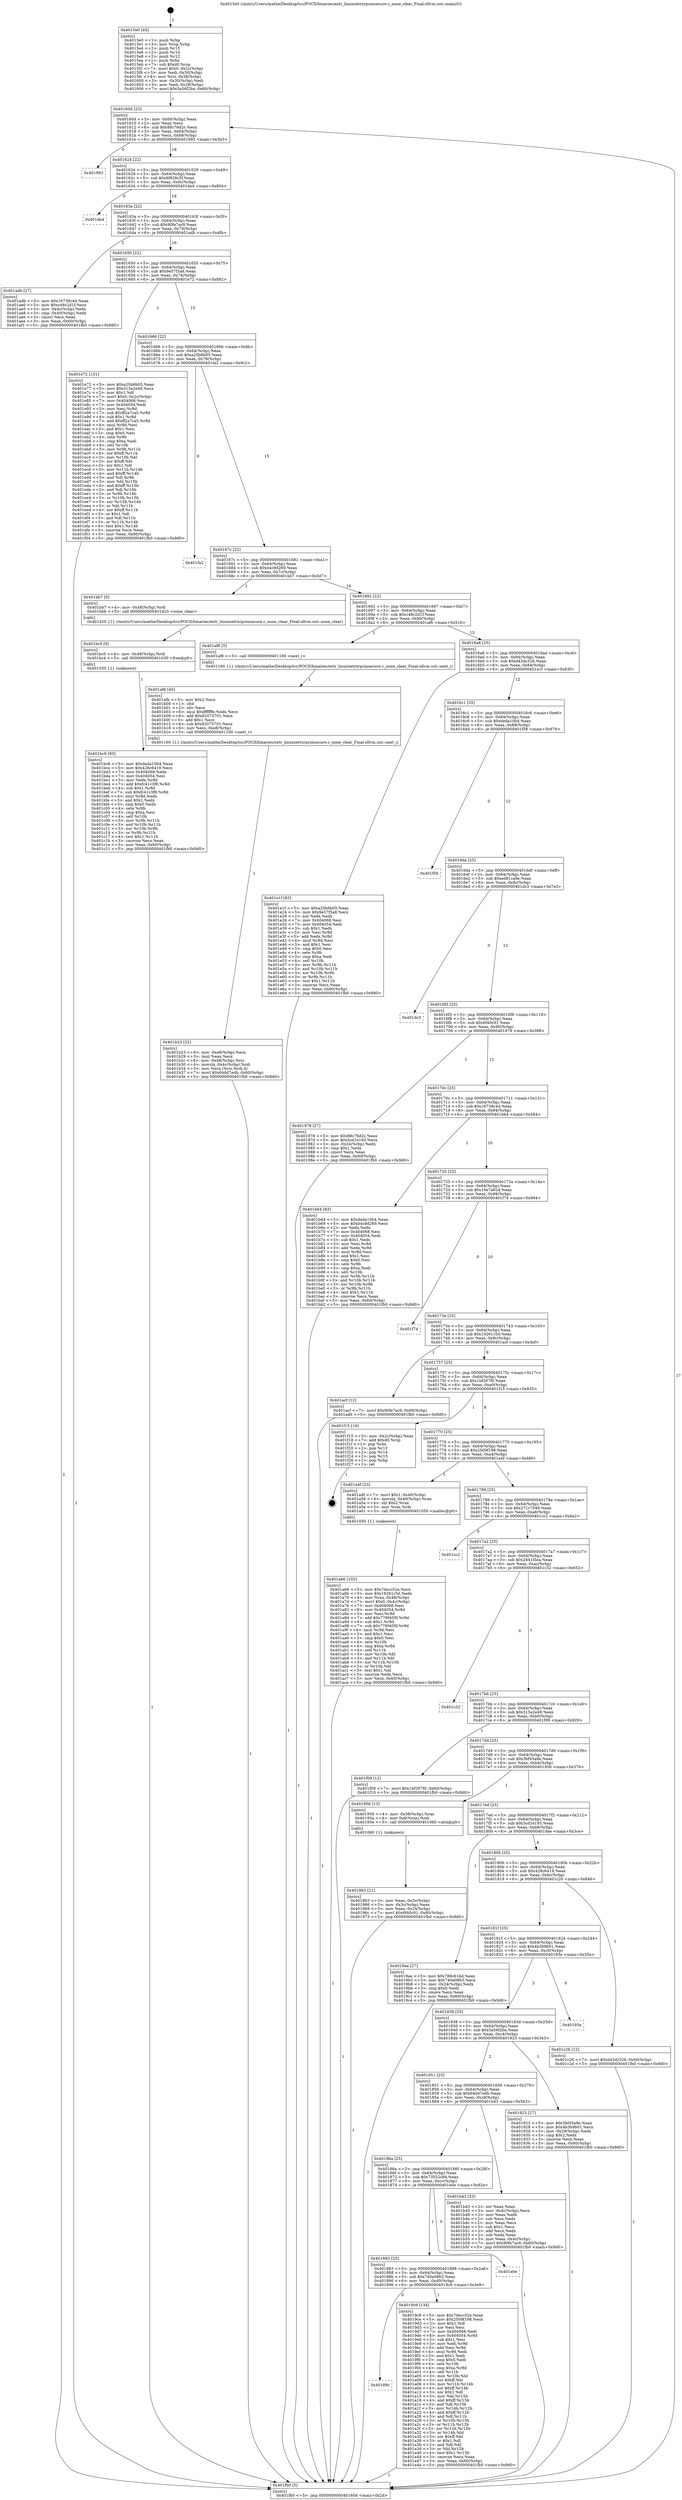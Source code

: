 digraph "0x4015e0" {
  label = "0x4015e0 (/mnt/c/Users/mathe/Desktop/tcc/POCII/binaries/extr_linuxnetrxrpcinsecure.c_none_clear_Final-ollvm.out::main(0))"
  labelloc = "t"
  node[shape=record]

  Entry [label="",width=0.3,height=0.3,shape=circle,fillcolor=black,style=filled]
  "0x40160d" [label="{
     0x40160d [23]\l
     | [instrs]\l
     &nbsp;&nbsp;0x40160d \<+3\>: mov -0x60(%rbp),%eax\l
     &nbsp;&nbsp;0x401610 \<+2\>: mov %eax,%ecx\l
     &nbsp;&nbsp;0x401612 \<+6\>: sub $0x88c76d2c,%ecx\l
     &nbsp;&nbsp;0x401618 \<+3\>: mov %eax,-0x64(%rbp)\l
     &nbsp;&nbsp;0x40161b \<+3\>: mov %ecx,-0x68(%rbp)\l
     &nbsp;&nbsp;0x40161e \<+6\>: je 0000000000401993 \<main+0x3b3\>\l
  }"]
  "0x401993" [label="{
     0x401993\l
  }", style=dashed]
  "0x401624" [label="{
     0x401624 [22]\l
     | [instrs]\l
     &nbsp;&nbsp;0x401624 \<+5\>: jmp 0000000000401629 \<main+0x49\>\l
     &nbsp;&nbsp;0x401629 \<+3\>: mov -0x64(%rbp),%eax\l
     &nbsp;&nbsp;0x40162c \<+5\>: sub $0x8f828c5f,%eax\l
     &nbsp;&nbsp;0x401631 \<+3\>: mov %eax,-0x6c(%rbp)\l
     &nbsp;&nbsp;0x401634 \<+6\>: je 0000000000401de4 \<main+0x804\>\l
  }"]
  Exit [label="",width=0.3,height=0.3,shape=circle,fillcolor=black,style=filled,peripheries=2]
  "0x401de4" [label="{
     0x401de4\l
  }", style=dashed]
  "0x40163a" [label="{
     0x40163a [22]\l
     | [instrs]\l
     &nbsp;&nbsp;0x40163a \<+5\>: jmp 000000000040163f \<main+0x5f\>\l
     &nbsp;&nbsp;0x40163f \<+3\>: mov -0x64(%rbp),%eax\l
     &nbsp;&nbsp;0x401642 \<+5\>: sub $0x90fe7ac9,%eax\l
     &nbsp;&nbsp;0x401647 \<+3\>: mov %eax,-0x70(%rbp)\l
     &nbsp;&nbsp;0x40164a \<+6\>: je 0000000000401adb \<main+0x4fb\>\l
  }"]
  "0x401bc9" [label="{
     0x401bc9 [93]\l
     | [instrs]\l
     &nbsp;&nbsp;0x401bc9 \<+5\>: mov $0xdeda10b4,%eax\l
     &nbsp;&nbsp;0x401bce \<+5\>: mov $0x428c6419,%ecx\l
     &nbsp;&nbsp;0x401bd3 \<+7\>: mov 0x404068,%edx\l
     &nbsp;&nbsp;0x401bda \<+7\>: mov 0x404054,%esi\l
     &nbsp;&nbsp;0x401be1 \<+3\>: mov %edx,%r8d\l
     &nbsp;&nbsp;0x401be4 \<+7\>: add $0xfc41c3f8,%r8d\l
     &nbsp;&nbsp;0x401beb \<+4\>: sub $0x1,%r8d\l
     &nbsp;&nbsp;0x401bef \<+7\>: sub $0xfc41c3f8,%r8d\l
     &nbsp;&nbsp;0x401bf6 \<+4\>: imul %r8d,%edx\l
     &nbsp;&nbsp;0x401bfa \<+3\>: and $0x1,%edx\l
     &nbsp;&nbsp;0x401bfd \<+3\>: cmp $0x0,%edx\l
     &nbsp;&nbsp;0x401c00 \<+4\>: sete %r9b\l
     &nbsp;&nbsp;0x401c04 \<+3\>: cmp $0xa,%esi\l
     &nbsp;&nbsp;0x401c07 \<+4\>: setl %r10b\l
     &nbsp;&nbsp;0x401c0b \<+3\>: mov %r9b,%r11b\l
     &nbsp;&nbsp;0x401c0e \<+3\>: and %r10b,%r11b\l
     &nbsp;&nbsp;0x401c11 \<+3\>: xor %r10b,%r9b\l
     &nbsp;&nbsp;0x401c14 \<+3\>: or %r9b,%r11b\l
     &nbsp;&nbsp;0x401c17 \<+4\>: test $0x1,%r11b\l
     &nbsp;&nbsp;0x401c1b \<+3\>: cmovne %ecx,%eax\l
     &nbsp;&nbsp;0x401c1e \<+3\>: mov %eax,-0x60(%rbp)\l
     &nbsp;&nbsp;0x401c21 \<+5\>: jmp 0000000000401fb0 \<main+0x9d0\>\l
  }"]
  "0x401adb" [label="{
     0x401adb [27]\l
     | [instrs]\l
     &nbsp;&nbsp;0x401adb \<+5\>: mov $0x16739c44,%eax\l
     &nbsp;&nbsp;0x401ae0 \<+5\>: mov $0xc48c2d1f,%ecx\l
     &nbsp;&nbsp;0x401ae5 \<+3\>: mov -0x4c(%rbp),%edx\l
     &nbsp;&nbsp;0x401ae8 \<+3\>: cmp -0x40(%rbp),%edx\l
     &nbsp;&nbsp;0x401aeb \<+3\>: cmovl %ecx,%eax\l
     &nbsp;&nbsp;0x401aee \<+3\>: mov %eax,-0x60(%rbp)\l
     &nbsp;&nbsp;0x401af1 \<+5\>: jmp 0000000000401fb0 \<main+0x9d0\>\l
  }"]
  "0x401650" [label="{
     0x401650 [22]\l
     | [instrs]\l
     &nbsp;&nbsp;0x401650 \<+5\>: jmp 0000000000401655 \<main+0x75\>\l
     &nbsp;&nbsp;0x401655 \<+3\>: mov -0x64(%rbp),%eax\l
     &nbsp;&nbsp;0x401658 \<+5\>: sub $0x9e57f3a8,%eax\l
     &nbsp;&nbsp;0x40165d \<+3\>: mov %eax,-0x74(%rbp)\l
     &nbsp;&nbsp;0x401660 \<+6\>: je 0000000000401e72 \<main+0x892\>\l
  }"]
  "0x401bc0" [label="{
     0x401bc0 [9]\l
     | [instrs]\l
     &nbsp;&nbsp;0x401bc0 \<+4\>: mov -0x48(%rbp),%rdi\l
     &nbsp;&nbsp;0x401bc4 \<+5\>: call 0000000000401030 \<free@plt\>\l
     | [calls]\l
     &nbsp;&nbsp;0x401030 \{1\} (unknown)\l
  }"]
  "0x401e72" [label="{
     0x401e72 [151]\l
     | [instrs]\l
     &nbsp;&nbsp;0x401e72 \<+5\>: mov $0xa25b6b05,%eax\l
     &nbsp;&nbsp;0x401e77 \<+5\>: mov $0x315a2e49,%ecx\l
     &nbsp;&nbsp;0x401e7c \<+2\>: mov $0x1,%dl\l
     &nbsp;&nbsp;0x401e7e \<+7\>: movl $0x0,-0x2c(%rbp)\l
     &nbsp;&nbsp;0x401e85 \<+7\>: mov 0x404068,%esi\l
     &nbsp;&nbsp;0x401e8c \<+7\>: mov 0x404054,%edi\l
     &nbsp;&nbsp;0x401e93 \<+3\>: mov %esi,%r8d\l
     &nbsp;&nbsp;0x401e96 \<+7\>: sub $0xff2a7ca5,%r8d\l
     &nbsp;&nbsp;0x401e9d \<+4\>: sub $0x1,%r8d\l
     &nbsp;&nbsp;0x401ea1 \<+7\>: add $0xff2a7ca5,%r8d\l
     &nbsp;&nbsp;0x401ea8 \<+4\>: imul %r8d,%esi\l
     &nbsp;&nbsp;0x401eac \<+3\>: and $0x1,%esi\l
     &nbsp;&nbsp;0x401eaf \<+3\>: cmp $0x0,%esi\l
     &nbsp;&nbsp;0x401eb2 \<+4\>: sete %r9b\l
     &nbsp;&nbsp;0x401eb6 \<+3\>: cmp $0xa,%edi\l
     &nbsp;&nbsp;0x401eb9 \<+4\>: setl %r10b\l
     &nbsp;&nbsp;0x401ebd \<+3\>: mov %r9b,%r11b\l
     &nbsp;&nbsp;0x401ec0 \<+4\>: xor $0xff,%r11b\l
     &nbsp;&nbsp;0x401ec4 \<+3\>: mov %r10b,%bl\l
     &nbsp;&nbsp;0x401ec7 \<+3\>: xor $0xff,%bl\l
     &nbsp;&nbsp;0x401eca \<+3\>: xor $0x1,%dl\l
     &nbsp;&nbsp;0x401ecd \<+3\>: mov %r11b,%r14b\l
     &nbsp;&nbsp;0x401ed0 \<+4\>: and $0xff,%r14b\l
     &nbsp;&nbsp;0x401ed4 \<+3\>: and %dl,%r9b\l
     &nbsp;&nbsp;0x401ed7 \<+3\>: mov %bl,%r15b\l
     &nbsp;&nbsp;0x401eda \<+4\>: and $0xff,%r15b\l
     &nbsp;&nbsp;0x401ede \<+3\>: and %dl,%r10b\l
     &nbsp;&nbsp;0x401ee1 \<+3\>: or %r9b,%r14b\l
     &nbsp;&nbsp;0x401ee4 \<+3\>: or %r10b,%r15b\l
     &nbsp;&nbsp;0x401ee7 \<+3\>: xor %r15b,%r14b\l
     &nbsp;&nbsp;0x401eea \<+3\>: or %bl,%r11b\l
     &nbsp;&nbsp;0x401eed \<+4\>: xor $0xff,%r11b\l
     &nbsp;&nbsp;0x401ef1 \<+3\>: or $0x1,%dl\l
     &nbsp;&nbsp;0x401ef4 \<+3\>: and %dl,%r11b\l
     &nbsp;&nbsp;0x401ef7 \<+3\>: or %r11b,%r14b\l
     &nbsp;&nbsp;0x401efa \<+4\>: test $0x1,%r14b\l
     &nbsp;&nbsp;0x401efe \<+3\>: cmovne %ecx,%eax\l
     &nbsp;&nbsp;0x401f01 \<+3\>: mov %eax,-0x60(%rbp)\l
     &nbsp;&nbsp;0x401f04 \<+5\>: jmp 0000000000401fb0 \<main+0x9d0\>\l
  }"]
  "0x401666" [label="{
     0x401666 [22]\l
     | [instrs]\l
     &nbsp;&nbsp;0x401666 \<+5\>: jmp 000000000040166b \<main+0x8b\>\l
     &nbsp;&nbsp;0x40166b \<+3\>: mov -0x64(%rbp),%eax\l
     &nbsp;&nbsp;0x40166e \<+5\>: sub $0xa25b6b05,%eax\l
     &nbsp;&nbsp;0x401673 \<+3\>: mov %eax,-0x78(%rbp)\l
     &nbsp;&nbsp;0x401676 \<+6\>: je 0000000000401fa2 \<main+0x9c2\>\l
  }"]
  "0x401b23" [label="{
     0x401b23 [32]\l
     | [instrs]\l
     &nbsp;&nbsp;0x401b23 \<+6\>: mov -0xe8(%rbp),%ecx\l
     &nbsp;&nbsp;0x401b29 \<+3\>: imul %eax,%ecx\l
     &nbsp;&nbsp;0x401b2c \<+4\>: mov -0x48(%rbp),%rsi\l
     &nbsp;&nbsp;0x401b30 \<+4\>: movslq -0x4c(%rbp),%rdi\l
     &nbsp;&nbsp;0x401b34 \<+3\>: mov %ecx,(%rsi,%rdi,4)\l
     &nbsp;&nbsp;0x401b37 \<+7\>: movl $0x64dd7edb,-0x60(%rbp)\l
     &nbsp;&nbsp;0x401b3e \<+5\>: jmp 0000000000401fb0 \<main+0x9d0\>\l
  }"]
  "0x401fa2" [label="{
     0x401fa2\l
  }", style=dashed]
  "0x40167c" [label="{
     0x40167c [22]\l
     | [instrs]\l
     &nbsp;&nbsp;0x40167c \<+5\>: jmp 0000000000401681 \<main+0xa1\>\l
     &nbsp;&nbsp;0x401681 \<+3\>: mov -0x64(%rbp),%eax\l
     &nbsp;&nbsp;0x401684 \<+5\>: sub $0xb4c9d269,%eax\l
     &nbsp;&nbsp;0x401689 \<+3\>: mov %eax,-0x7c(%rbp)\l
     &nbsp;&nbsp;0x40168c \<+6\>: je 0000000000401bb7 \<main+0x5d7\>\l
  }"]
  "0x401afb" [label="{
     0x401afb [40]\l
     | [instrs]\l
     &nbsp;&nbsp;0x401afb \<+5\>: mov $0x2,%ecx\l
     &nbsp;&nbsp;0x401b00 \<+1\>: cltd\l
     &nbsp;&nbsp;0x401b01 \<+2\>: idiv %ecx\l
     &nbsp;&nbsp;0x401b03 \<+6\>: imul $0xfffffffe,%edx,%ecx\l
     &nbsp;&nbsp;0x401b09 \<+6\>: add $0x82075701,%ecx\l
     &nbsp;&nbsp;0x401b0f \<+3\>: add $0x1,%ecx\l
     &nbsp;&nbsp;0x401b12 \<+6\>: sub $0x82075701,%ecx\l
     &nbsp;&nbsp;0x401b18 \<+6\>: mov %ecx,-0xe8(%rbp)\l
     &nbsp;&nbsp;0x401b1e \<+5\>: call 0000000000401160 \<next_i\>\l
     | [calls]\l
     &nbsp;&nbsp;0x401160 \{1\} (/mnt/c/Users/mathe/Desktop/tcc/POCII/binaries/extr_linuxnetrxrpcinsecure.c_none_clear_Final-ollvm.out::next_i)\l
  }"]
  "0x401bb7" [label="{
     0x401bb7 [9]\l
     | [instrs]\l
     &nbsp;&nbsp;0x401bb7 \<+4\>: mov -0x48(%rbp),%rdi\l
     &nbsp;&nbsp;0x401bbb \<+5\>: call 0000000000401420 \<none_clear\>\l
     | [calls]\l
     &nbsp;&nbsp;0x401420 \{1\} (/mnt/c/Users/mathe/Desktop/tcc/POCII/binaries/extr_linuxnetrxrpcinsecure.c_none_clear_Final-ollvm.out::none_clear)\l
  }"]
  "0x401692" [label="{
     0x401692 [22]\l
     | [instrs]\l
     &nbsp;&nbsp;0x401692 \<+5\>: jmp 0000000000401697 \<main+0xb7\>\l
     &nbsp;&nbsp;0x401697 \<+3\>: mov -0x64(%rbp),%eax\l
     &nbsp;&nbsp;0x40169a \<+5\>: sub $0xc48c2d1f,%eax\l
     &nbsp;&nbsp;0x40169f \<+3\>: mov %eax,-0x80(%rbp)\l
     &nbsp;&nbsp;0x4016a2 \<+6\>: je 0000000000401af6 \<main+0x516\>\l
  }"]
  "0x401a66" [label="{
     0x401a66 [105]\l
     | [instrs]\l
     &nbsp;&nbsp;0x401a66 \<+5\>: mov $0x7decc52e,%ecx\l
     &nbsp;&nbsp;0x401a6b \<+5\>: mov $0x19261c5d,%edx\l
     &nbsp;&nbsp;0x401a70 \<+4\>: mov %rax,-0x48(%rbp)\l
     &nbsp;&nbsp;0x401a74 \<+7\>: movl $0x0,-0x4c(%rbp)\l
     &nbsp;&nbsp;0x401a7b \<+7\>: mov 0x404068,%esi\l
     &nbsp;&nbsp;0x401a82 \<+8\>: mov 0x404054,%r8d\l
     &nbsp;&nbsp;0x401a8a \<+3\>: mov %esi,%r9d\l
     &nbsp;&nbsp;0x401a8d \<+7\>: add $0x776f405f,%r9d\l
     &nbsp;&nbsp;0x401a94 \<+4\>: sub $0x1,%r9d\l
     &nbsp;&nbsp;0x401a98 \<+7\>: sub $0x776f405f,%r9d\l
     &nbsp;&nbsp;0x401a9f \<+4\>: imul %r9d,%esi\l
     &nbsp;&nbsp;0x401aa3 \<+3\>: and $0x1,%esi\l
     &nbsp;&nbsp;0x401aa6 \<+3\>: cmp $0x0,%esi\l
     &nbsp;&nbsp;0x401aa9 \<+4\>: sete %r10b\l
     &nbsp;&nbsp;0x401aad \<+4\>: cmp $0xa,%r8d\l
     &nbsp;&nbsp;0x401ab1 \<+4\>: setl %r11b\l
     &nbsp;&nbsp;0x401ab5 \<+3\>: mov %r10b,%bl\l
     &nbsp;&nbsp;0x401ab8 \<+3\>: and %r11b,%bl\l
     &nbsp;&nbsp;0x401abb \<+3\>: xor %r11b,%r10b\l
     &nbsp;&nbsp;0x401abe \<+3\>: or %r10b,%bl\l
     &nbsp;&nbsp;0x401ac1 \<+3\>: test $0x1,%bl\l
     &nbsp;&nbsp;0x401ac4 \<+3\>: cmovne %edx,%ecx\l
     &nbsp;&nbsp;0x401ac7 \<+3\>: mov %ecx,-0x60(%rbp)\l
     &nbsp;&nbsp;0x401aca \<+5\>: jmp 0000000000401fb0 \<main+0x9d0\>\l
  }"]
  "0x401af6" [label="{
     0x401af6 [5]\l
     | [instrs]\l
     &nbsp;&nbsp;0x401af6 \<+5\>: call 0000000000401160 \<next_i\>\l
     | [calls]\l
     &nbsp;&nbsp;0x401160 \{1\} (/mnt/c/Users/mathe/Desktop/tcc/POCII/binaries/extr_linuxnetrxrpcinsecure.c_none_clear_Final-ollvm.out::next_i)\l
  }"]
  "0x4016a8" [label="{
     0x4016a8 [25]\l
     | [instrs]\l
     &nbsp;&nbsp;0x4016a8 \<+5\>: jmp 00000000004016ad \<main+0xcd\>\l
     &nbsp;&nbsp;0x4016ad \<+3\>: mov -0x64(%rbp),%eax\l
     &nbsp;&nbsp;0x4016b0 \<+5\>: sub $0xd42dc326,%eax\l
     &nbsp;&nbsp;0x4016b5 \<+6\>: mov %eax,-0x84(%rbp)\l
     &nbsp;&nbsp;0x4016bb \<+6\>: je 0000000000401e1f \<main+0x83f\>\l
  }"]
  "0x40189c" [label="{
     0x40189c\l
  }", style=dashed]
  "0x401e1f" [label="{
     0x401e1f [83]\l
     | [instrs]\l
     &nbsp;&nbsp;0x401e1f \<+5\>: mov $0xa25b6b05,%eax\l
     &nbsp;&nbsp;0x401e24 \<+5\>: mov $0x9e57f3a8,%ecx\l
     &nbsp;&nbsp;0x401e29 \<+2\>: xor %edx,%edx\l
     &nbsp;&nbsp;0x401e2b \<+7\>: mov 0x404068,%esi\l
     &nbsp;&nbsp;0x401e32 \<+7\>: mov 0x404054,%edi\l
     &nbsp;&nbsp;0x401e39 \<+3\>: sub $0x1,%edx\l
     &nbsp;&nbsp;0x401e3c \<+3\>: mov %esi,%r8d\l
     &nbsp;&nbsp;0x401e3f \<+3\>: add %edx,%r8d\l
     &nbsp;&nbsp;0x401e42 \<+4\>: imul %r8d,%esi\l
     &nbsp;&nbsp;0x401e46 \<+3\>: and $0x1,%esi\l
     &nbsp;&nbsp;0x401e49 \<+3\>: cmp $0x0,%esi\l
     &nbsp;&nbsp;0x401e4c \<+4\>: sete %r9b\l
     &nbsp;&nbsp;0x401e50 \<+3\>: cmp $0xa,%edi\l
     &nbsp;&nbsp;0x401e53 \<+4\>: setl %r10b\l
     &nbsp;&nbsp;0x401e57 \<+3\>: mov %r9b,%r11b\l
     &nbsp;&nbsp;0x401e5a \<+3\>: and %r10b,%r11b\l
     &nbsp;&nbsp;0x401e5d \<+3\>: xor %r10b,%r9b\l
     &nbsp;&nbsp;0x401e60 \<+3\>: or %r9b,%r11b\l
     &nbsp;&nbsp;0x401e63 \<+4\>: test $0x1,%r11b\l
     &nbsp;&nbsp;0x401e67 \<+3\>: cmovne %ecx,%eax\l
     &nbsp;&nbsp;0x401e6a \<+3\>: mov %eax,-0x60(%rbp)\l
     &nbsp;&nbsp;0x401e6d \<+5\>: jmp 0000000000401fb0 \<main+0x9d0\>\l
  }"]
  "0x4016c1" [label="{
     0x4016c1 [25]\l
     | [instrs]\l
     &nbsp;&nbsp;0x4016c1 \<+5\>: jmp 00000000004016c6 \<main+0xe6\>\l
     &nbsp;&nbsp;0x4016c6 \<+3\>: mov -0x64(%rbp),%eax\l
     &nbsp;&nbsp;0x4016c9 \<+5\>: sub $0xdeda10b4,%eax\l
     &nbsp;&nbsp;0x4016ce \<+6\>: mov %eax,-0x88(%rbp)\l
     &nbsp;&nbsp;0x4016d4 \<+6\>: je 0000000000401f56 \<main+0x976\>\l
  }"]
  "0x4019c9" [label="{
     0x4019c9 [134]\l
     | [instrs]\l
     &nbsp;&nbsp;0x4019c9 \<+5\>: mov $0x7decc52e,%eax\l
     &nbsp;&nbsp;0x4019ce \<+5\>: mov $0x2509f198,%ecx\l
     &nbsp;&nbsp;0x4019d3 \<+2\>: mov $0x1,%dl\l
     &nbsp;&nbsp;0x4019d5 \<+2\>: xor %esi,%esi\l
     &nbsp;&nbsp;0x4019d7 \<+7\>: mov 0x404068,%edi\l
     &nbsp;&nbsp;0x4019de \<+8\>: mov 0x404054,%r8d\l
     &nbsp;&nbsp;0x4019e6 \<+3\>: sub $0x1,%esi\l
     &nbsp;&nbsp;0x4019e9 \<+3\>: mov %edi,%r9d\l
     &nbsp;&nbsp;0x4019ec \<+3\>: add %esi,%r9d\l
     &nbsp;&nbsp;0x4019ef \<+4\>: imul %r9d,%edi\l
     &nbsp;&nbsp;0x4019f3 \<+3\>: and $0x1,%edi\l
     &nbsp;&nbsp;0x4019f6 \<+3\>: cmp $0x0,%edi\l
     &nbsp;&nbsp;0x4019f9 \<+4\>: sete %r10b\l
     &nbsp;&nbsp;0x4019fd \<+4\>: cmp $0xa,%r8d\l
     &nbsp;&nbsp;0x401a01 \<+4\>: setl %r11b\l
     &nbsp;&nbsp;0x401a05 \<+3\>: mov %r10b,%bl\l
     &nbsp;&nbsp;0x401a08 \<+3\>: xor $0xff,%bl\l
     &nbsp;&nbsp;0x401a0b \<+3\>: mov %r11b,%r14b\l
     &nbsp;&nbsp;0x401a0e \<+4\>: xor $0xff,%r14b\l
     &nbsp;&nbsp;0x401a12 \<+3\>: xor $0x1,%dl\l
     &nbsp;&nbsp;0x401a15 \<+3\>: mov %bl,%r15b\l
     &nbsp;&nbsp;0x401a18 \<+4\>: and $0xff,%r15b\l
     &nbsp;&nbsp;0x401a1c \<+3\>: and %dl,%r10b\l
     &nbsp;&nbsp;0x401a1f \<+3\>: mov %r14b,%r12b\l
     &nbsp;&nbsp;0x401a22 \<+4\>: and $0xff,%r12b\l
     &nbsp;&nbsp;0x401a26 \<+3\>: and %dl,%r11b\l
     &nbsp;&nbsp;0x401a29 \<+3\>: or %r10b,%r15b\l
     &nbsp;&nbsp;0x401a2c \<+3\>: or %r11b,%r12b\l
     &nbsp;&nbsp;0x401a2f \<+3\>: xor %r12b,%r15b\l
     &nbsp;&nbsp;0x401a32 \<+3\>: or %r14b,%bl\l
     &nbsp;&nbsp;0x401a35 \<+3\>: xor $0xff,%bl\l
     &nbsp;&nbsp;0x401a38 \<+3\>: or $0x1,%dl\l
     &nbsp;&nbsp;0x401a3b \<+2\>: and %dl,%bl\l
     &nbsp;&nbsp;0x401a3d \<+3\>: or %bl,%r15b\l
     &nbsp;&nbsp;0x401a40 \<+4\>: test $0x1,%r15b\l
     &nbsp;&nbsp;0x401a44 \<+3\>: cmovne %ecx,%eax\l
     &nbsp;&nbsp;0x401a47 \<+3\>: mov %eax,-0x60(%rbp)\l
     &nbsp;&nbsp;0x401a4a \<+5\>: jmp 0000000000401fb0 \<main+0x9d0\>\l
  }"]
  "0x401f56" [label="{
     0x401f56\l
  }", style=dashed]
  "0x4016da" [label="{
     0x4016da [25]\l
     | [instrs]\l
     &nbsp;&nbsp;0x4016da \<+5\>: jmp 00000000004016df \<main+0xff\>\l
     &nbsp;&nbsp;0x4016df \<+3\>: mov -0x64(%rbp),%eax\l
     &nbsp;&nbsp;0x4016e2 \<+5\>: sub $0xed81ca9e,%eax\l
     &nbsp;&nbsp;0x4016e7 \<+6\>: mov %eax,-0x8c(%rbp)\l
     &nbsp;&nbsp;0x4016ed \<+6\>: je 0000000000401dc3 \<main+0x7e3\>\l
  }"]
  "0x401883" [label="{
     0x401883 [25]\l
     | [instrs]\l
     &nbsp;&nbsp;0x401883 \<+5\>: jmp 0000000000401888 \<main+0x2a8\>\l
     &nbsp;&nbsp;0x401888 \<+3\>: mov -0x64(%rbp),%eax\l
     &nbsp;&nbsp;0x40188b \<+5\>: sub $0x740a0863,%eax\l
     &nbsp;&nbsp;0x401890 \<+6\>: mov %eax,-0xd0(%rbp)\l
     &nbsp;&nbsp;0x401896 \<+6\>: je 00000000004019c9 \<main+0x3e9\>\l
  }"]
  "0x401dc3" [label="{
     0x401dc3\l
  }", style=dashed]
  "0x4016f3" [label="{
     0x4016f3 [25]\l
     | [instrs]\l
     &nbsp;&nbsp;0x4016f3 \<+5\>: jmp 00000000004016f8 \<main+0x118\>\l
     &nbsp;&nbsp;0x4016f8 \<+3\>: mov -0x64(%rbp),%eax\l
     &nbsp;&nbsp;0x4016fb \<+5\>: sub $0x6f40c91,%eax\l
     &nbsp;&nbsp;0x401700 \<+6\>: mov %eax,-0x90(%rbp)\l
     &nbsp;&nbsp;0x401706 \<+6\>: je 0000000000401978 \<main+0x398\>\l
  }"]
  "0x401e0e" [label="{
     0x401e0e\l
  }", style=dashed]
  "0x401978" [label="{
     0x401978 [27]\l
     | [instrs]\l
     &nbsp;&nbsp;0x401978 \<+5\>: mov $0x88c76d2c,%eax\l
     &nbsp;&nbsp;0x40197d \<+5\>: mov $0x3cd1e193,%ecx\l
     &nbsp;&nbsp;0x401982 \<+3\>: mov -0x24(%rbp),%edx\l
     &nbsp;&nbsp;0x401985 \<+3\>: cmp $0x1,%edx\l
     &nbsp;&nbsp;0x401988 \<+3\>: cmovl %ecx,%eax\l
     &nbsp;&nbsp;0x40198b \<+3\>: mov %eax,-0x60(%rbp)\l
     &nbsp;&nbsp;0x40198e \<+5\>: jmp 0000000000401fb0 \<main+0x9d0\>\l
  }"]
  "0x40170c" [label="{
     0x40170c [25]\l
     | [instrs]\l
     &nbsp;&nbsp;0x40170c \<+5\>: jmp 0000000000401711 \<main+0x131\>\l
     &nbsp;&nbsp;0x401711 \<+3\>: mov -0x64(%rbp),%eax\l
     &nbsp;&nbsp;0x401714 \<+5\>: sub $0x16739c44,%eax\l
     &nbsp;&nbsp;0x401719 \<+6\>: mov %eax,-0x94(%rbp)\l
     &nbsp;&nbsp;0x40171f \<+6\>: je 0000000000401b64 \<main+0x584\>\l
  }"]
  "0x40186a" [label="{
     0x40186a [25]\l
     | [instrs]\l
     &nbsp;&nbsp;0x40186a \<+5\>: jmp 000000000040186f \<main+0x28f\>\l
     &nbsp;&nbsp;0x40186f \<+3\>: mov -0x64(%rbp),%eax\l
     &nbsp;&nbsp;0x401872 \<+5\>: sub $0x73552c84,%eax\l
     &nbsp;&nbsp;0x401877 \<+6\>: mov %eax,-0xcc(%rbp)\l
     &nbsp;&nbsp;0x40187d \<+6\>: je 0000000000401e0e \<main+0x82e\>\l
  }"]
  "0x401b64" [label="{
     0x401b64 [83]\l
     | [instrs]\l
     &nbsp;&nbsp;0x401b64 \<+5\>: mov $0xdeda10b4,%eax\l
     &nbsp;&nbsp;0x401b69 \<+5\>: mov $0xb4c9d269,%ecx\l
     &nbsp;&nbsp;0x401b6e \<+2\>: xor %edx,%edx\l
     &nbsp;&nbsp;0x401b70 \<+7\>: mov 0x404068,%esi\l
     &nbsp;&nbsp;0x401b77 \<+7\>: mov 0x404054,%edi\l
     &nbsp;&nbsp;0x401b7e \<+3\>: sub $0x1,%edx\l
     &nbsp;&nbsp;0x401b81 \<+3\>: mov %esi,%r8d\l
     &nbsp;&nbsp;0x401b84 \<+3\>: add %edx,%r8d\l
     &nbsp;&nbsp;0x401b87 \<+4\>: imul %r8d,%esi\l
     &nbsp;&nbsp;0x401b8b \<+3\>: and $0x1,%esi\l
     &nbsp;&nbsp;0x401b8e \<+3\>: cmp $0x0,%esi\l
     &nbsp;&nbsp;0x401b91 \<+4\>: sete %r9b\l
     &nbsp;&nbsp;0x401b95 \<+3\>: cmp $0xa,%edi\l
     &nbsp;&nbsp;0x401b98 \<+4\>: setl %r10b\l
     &nbsp;&nbsp;0x401b9c \<+3\>: mov %r9b,%r11b\l
     &nbsp;&nbsp;0x401b9f \<+3\>: and %r10b,%r11b\l
     &nbsp;&nbsp;0x401ba2 \<+3\>: xor %r10b,%r9b\l
     &nbsp;&nbsp;0x401ba5 \<+3\>: or %r9b,%r11b\l
     &nbsp;&nbsp;0x401ba8 \<+4\>: test $0x1,%r11b\l
     &nbsp;&nbsp;0x401bac \<+3\>: cmovne %ecx,%eax\l
     &nbsp;&nbsp;0x401baf \<+3\>: mov %eax,-0x60(%rbp)\l
     &nbsp;&nbsp;0x401bb2 \<+5\>: jmp 0000000000401fb0 \<main+0x9d0\>\l
  }"]
  "0x401725" [label="{
     0x401725 [25]\l
     | [instrs]\l
     &nbsp;&nbsp;0x401725 \<+5\>: jmp 000000000040172a \<main+0x14a\>\l
     &nbsp;&nbsp;0x40172a \<+3\>: mov -0x64(%rbp),%eax\l
     &nbsp;&nbsp;0x40172d \<+5\>: sub $0x16e7a624,%eax\l
     &nbsp;&nbsp;0x401732 \<+6\>: mov %eax,-0x98(%rbp)\l
     &nbsp;&nbsp;0x401738 \<+6\>: je 0000000000401f74 \<main+0x994\>\l
  }"]
  "0x401b43" [label="{
     0x401b43 [33]\l
     | [instrs]\l
     &nbsp;&nbsp;0x401b43 \<+2\>: xor %eax,%eax\l
     &nbsp;&nbsp;0x401b45 \<+3\>: mov -0x4c(%rbp),%ecx\l
     &nbsp;&nbsp;0x401b48 \<+2\>: mov %eax,%edx\l
     &nbsp;&nbsp;0x401b4a \<+2\>: sub %ecx,%edx\l
     &nbsp;&nbsp;0x401b4c \<+2\>: mov %eax,%ecx\l
     &nbsp;&nbsp;0x401b4e \<+3\>: sub $0x1,%ecx\l
     &nbsp;&nbsp;0x401b51 \<+2\>: add %ecx,%edx\l
     &nbsp;&nbsp;0x401b53 \<+2\>: sub %edx,%eax\l
     &nbsp;&nbsp;0x401b55 \<+3\>: mov %eax,-0x4c(%rbp)\l
     &nbsp;&nbsp;0x401b58 \<+7\>: movl $0x90fe7ac9,-0x60(%rbp)\l
     &nbsp;&nbsp;0x401b5f \<+5\>: jmp 0000000000401fb0 \<main+0x9d0\>\l
  }"]
  "0x401f74" [label="{
     0x401f74\l
  }", style=dashed]
  "0x40173e" [label="{
     0x40173e [25]\l
     | [instrs]\l
     &nbsp;&nbsp;0x40173e \<+5\>: jmp 0000000000401743 \<main+0x163\>\l
     &nbsp;&nbsp;0x401743 \<+3\>: mov -0x64(%rbp),%eax\l
     &nbsp;&nbsp;0x401746 \<+5\>: sub $0x19261c5d,%eax\l
     &nbsp;&nbsp;0x40174b \<+6\>: mov %eax,-0x9c(%rbp)\l
     &nbsp;&nbsp;0x401751 \<+6\>: je 0000000000401acf \<main+0x4ef\>\l
  }"]
  "0x401963" [label="{
     0x401963 [21]\l
     | [instrs]\l
     &nbsp;&nbsp;0x401963 \<+3\>: mov %eax,-0x3c(%rbp)\l
     &nbsp;&nbsp;0x401966 \<+3\>: mov -0x3c(%rbp),%eax\l
     &nbsp;&nbsp;0x401969 \<+3\>: mov %eax,-0x24(%rbp)\l
     &nbsp;&nbsp;0x40196c \<+7\>: movl $0x6f40c91,-0x60(%rbp)\l
     &nbsp;&nbsp;0x401973 \<+5\>: jmp 0000000000401fb0 \<main+0x9d0\>\l
  }"]
  "0x401acf" [label="{
     0x401acf [12]\l
     | [instrs]\l
     &nbsp;&nbsp;0x401acf \<+7\>: movl $0x90fe7ac9,-0x60(%rbp)\l
     &nbsp;&nbsp;0x401ad6 \<+5\>: jmp 0000000000401fb0 \<main+0x9d0\>\l
  }"]
  "0x401757" [label="{
     0x401757 [25]\l
     | [instrs]\l
     &nbsp;&nbsp;0x401757 \<+5\>: jmp 000000000040175c \<main+0x17c\>\l
     &nbsp;&nbsp;0x40175c \<+3\>: mov -0x64(%rbp),%eax\l
     &nbsp;&nbsp;0x40175f \<+5\>: sub $0x1bf297f0,%eax\l
     &nbsp;&nbsp;0x401764 \<+6\>: mov %eax,-0xa0(%rbp)\l
     &nbsp;&nbsp;0x40176a \<+6\>: je 0000000000401f15 \<main+0x935\>\l
  }"]
  "0x4015e0" [label="{
     0x4015e0 [45]\l
     | [instrs]\l
     &nbsp;&nbsp;0x4015e0 \<+1\>: push %rbp\l
     &nbsp;&nbsp;0x4015e1 \<+3\>: mov %rsp,%rbp\l
     &nbsp;&nbsp;0x4015e4 \<+2\>: push %r15\l
     &nbsp;&nbsp;0x4015e6 \<+2\>: push %r14\l
     &nbsp;&nbsp;0x4015e8 \<+2\>: push %r12\l
     &nbsp;&nbsp;0x4015ea \<+1\>: push %rbx\l
     &nbsp;&nbsp;0x4015eb \<+7\>: sub $0xd0,%rsp\l
     &nbsp;&nbsp;0x4015f2 \<+7\>: movl $0x0,-0x2c(%rbp)\l
     &nbsp;&nbsp;0x4015f9 \<+3\>: mov %edi,-0x30(%rbp)\l
     &nbsp;&nbsp;0x4015fc \<+4\>: mov %rsi,-0x38(%rbp)\l
     &nbsp;&nbsp;0x401600 \<+3\>: mov -0x30(%rbp),%edi\l
     &nbsp;&nbsp;0x401603 \<+3\>: mov %edi,-0x28(%rbp)\l
     &nbsp;&nbsp;0x401606 \<+7\>: movl $0x5a56f2ba,-0x60(%rbp)\l
  }"]
  "0x401f15" [label="{
     0x401f15 [19]\l
     | [instrs]\l
     &nbsp;&nbsp;0x401f15 \<+3\>: mov -0x2c(%rbp),%eax\l
     &nbsp;&nbsp;0x401f18 \<+7\>: add $0xd0,%rsp\l
     &nbsp;&nbsp;0x401f1f \<+1\>: pop %rbx\l
     &nbsp;&nbsp;0x401f20 \<+2\>: pop %r12\l
     &nbsp;&nbsp;0x401f22 \<+2\>: pop %r14\l
     &nbsp;&nbsp;0x401f24 \<+2\>: pop %r15\l
     &nbsp;&nbsp;0x401f26 \<+1\>: pop %rbp\l
     &nbsp;&nbsp;0x401f27 \<+1\>: ret\l
  }"]
  "0x401770" [label="{
     0x401770 [25]\l
     | [instrs]\l
     &nbsp;&nbsp;0x401770 \<+5\>: jmp 0000000000401775 \<main+0x195\>\l
     &nbsp;&nbsp;0x401775 \<+3\>: mov -0x64(%rbp),%eax\l
     &nbsp;&nbsp;0x401778 \<+5\>: sub $0x2509f198,%eax\l
     &nbsp;&nbsp;0x40177d \<+6\>: mov %eax,-0xa4(%rbp)\l
     &nbsp;&nbsp;0x401783 \<+6\>: je 0000000000401a4f \<main+0x46f\>\l
  }"]
  "0x401fb0" [label="{
     0x401fb0 [5]\l
     | [instrs]\l
     &nbsp;&nbsp;0x401fb0 \<+5\>: jmp 000000000040160d \<main+0x2d\>\l
  }"]
  "0x401a4f" [label="{
     0x401a4f [23]\l
     | [instrs]\l
     &nbsp;&nbsp;0x401a4f \<+7\>: movl $0x1,-0x40(%rbp)\l
     &nbsp;&nbsp;0x401a56 \<+4\>: movslq -0x40(%rbp),%rax\l
     &nbsp;&nbsp;0x401a5a \<+4\>: shl $0x2,%rax\l
     &nbsp;&nbsp;0x401a5e \<+3\>: mov %rax,%rdi\l
     &nbsp;&nbsp;0x401a61 \<+5\>: call 0000000000401050 \<malloc@plt\>\l
     | [calls]\l
     &nbsp;&nbsp;0x401050 \{1\} (unknown)\l
  }"]
  "0x401789" [label="{
     0x401789 [25]\l
     | [instrs]\l
     &nbsp;&nbsp;0x401789 \<+5\>: jmp 000000000040178e \<main+0x1ae\>\l
     &nbsp;&nbsp;0x40178e \<+3\>: mov -0x64(%rbp),%eax\l
     &nbsp;&nbsp;0x401791 \<+5\>: sub $0x271c7049,%eax\l
     &nbsp;&nbsp;0x401796 \<+6\>: mov %eax,-0xa8(%rbp)\l
     &nbsp;&nbsp;0x40179c \<+6\>: je 0000000000401cc2 \<main+0x6e2\>\l
  }"]
  "0x401851" [label="{
     0x401851 [25]\l
     | [instrs]\l
     &nbsp;&nbsp;0x401851 \<+5\>: jmp 0000000000401856 \<main+0x276\>\l
     &nbsp;&nbsp;0x401856 \<+3\>: mov -0x64(%rbp),%eax\l
     &nbsp;&nbsp;0x401859 \<+5\>: sub $0x64dd7edb,%eax\l
     &nbsp;&nbsp;0x40185e \<+6\>: mov %eax,-0xc8(%rbp)\l
     &nbsp;&nbsp;0x401864 \<+6\>: je 0000000000401b43 \<main+0x563\>\l
  }"]
  "0x401cc2" [label="{
     0x401cc2\l
  }", style=dashed]
  "0x4017a2" [label="{
     0x4017a2 [25]\l
     | [instrs]\l
     &nbsp;&nbsp;0x4017a2 \<+5\>: jmp 00000000004017a7 \<main+0x1c7\>\l
     &nbsp;&nbsp;0x4017a7 \<+3\>: mov -0x64(%rbp),%eax\l
     &nbsp;&nbsp;0x4017aa \<+5\>: sub $0x2841f3ea,%eax\l
     &nbsp;&nbsp;0x4017af \<+6\>: mov %eax,-0xac(%rbp)\l
     &nbsp;&nbsp;0x4017b5 \<+6\>: je 0000000000401c32 \<main+0x652\>\l
  }"]
  "0x401923" [label="{
     0x401923 [27]\l
     | [instrs]\l
     &nbsp;&nbsp;0x401923 \<+5\>: mov $0x3bf45a9e,%eax\l
     &nbsp;&nbsp;0x401928 \<+5\>: mov $0x4b3b9b01,%ecx\l
     &nbsp;&nbsp;0x40192d \<+3\>: mov -0x28(%rbp),%edx\l
     &nbsp;&nbsp;0x401930 \<+3\>: cmp $0x2,%edx\l
     &nbsp;&nbsp;0x401933 \<+3\>: cmovne %ecx,%eax\l
     &nbsp;&nbsp;0x401936 \<+3\>: mov %eax,-0x60(%rbp)\l
     &nbsp;&nbsp;0x401939 \<+5\>: jmp 0000000000401fb0 \<main+0x9d0\>\l
  }"]
  "0x401c32" [label="{
     0x401c32\l
  }", style=dashed]
  "0x4017bb" [label="{
     0x4017bb [25]\l
     | [instrs]\l
     &nbsp;&nbsp;0x4017bb \<+5\>: jmp 00000000004017c0 \<main+0x1e0\>\l
     &nbsp;&nbsp;0x4017c0 \<+3\>: mov -0x64(%rbp),%eax\l
     &nbsp;&nbsp;0x4017c3 \<+5\>: sub $0x315a2e49,%eax\l
     &nbsp;&nbsp;0x4017c8 \<+6\>: mov %eax,-0xb0(%rbp)\l
     &nbsp;&nbsp;0x4017ce \<+6\>: je 0000000000401f09 \<main+0x929\>\l
  }"]
  "0x401838" [label="{
     0x401838 [25]\l
     | [instrs]\l
     &nbsp;&nbsp;0x401838 \<+5\>: jmp 000000000040183d \<main+0x25d\>\l
     &nbsp;&nbsp;0x40183d \<+3\>: mov -0x64(%rbp),%eax\l
     &nbsp;&nbsp;0x401840 \<+5\>: sub $0x5a56f2ba,%eax\l
     &nbsp;&nbsp;0x401845 \<+6\>: mov %eax,-0xc4(%rbp)\l
     &nbsp;&nbsp;0x40184b \<+6\>: je 0000000000401923 \<main+0x343\>\l
  }"]
  "0x401f09" [label="{
     0x401f09 [12]\l
     | [instrs]\l
     &nbsp;&nbsp;0x401f09 \<+7\>: movl $0x1bf297f0,-0x60(%rbp)\l
     &nbsp;&nbsp;0x401f10 \<+5\>: jmp 0000000000401fb0 \<main+0x9d0\>\l
  }"]
  "0x4017d4" [label="{
     0x4017d4 [25]\l
     | [instrs]\l
     &nbsp;&nbsp;0x4017d4 \<+5\>: jmp 00000000004017d9 \<main+0x1f9\>\l
     &nbsp;&nbsp;0x4017d9 \<+3\>: mov -0x64(%rbp),%eax\l
     &nbsp;&nbsp;0x4017dc \<+5\>: sub $0x3bf45a9e,%eax\l
     &nbsp;&nbsp;0x4017e1 \<+6\>: mov %eax,-0xb4(%rbp)\l
     &nbsp;&nbsp;0x4017e7 \<+6\>: je 0000000000401956 \<main+0x376\>\l
  }"]
  "0x40193e" [label="{
     0x40193e\l
  }", style=dashed]
  "0x401956" [label="{
     0x401956 [13]\l
     | [instrs]\l
     &nbsp;&nbsp;0x401956 \<+4\>: mov -0x38(%rbp),%rax\l
     &nbsp;&nbsp;0x40195a \<+4\>: mov 0x8(%rax),%rdi\l
     &nbsp;&nbsp;0x40195e \<+5\>: call 0000000000401060 \<atoi@plt\>\l
     | [calls]\l
     &nbsp;&nbsp;0x401060 \{1\} (unknown)\l
  }"]
  "0x4017ed" [label="{
     0x4017ed [25]\l
     | [instrs]\l
     &nbsp;&nbsp;0x4017ed \<+5\>: jmp 00000000004017f2 \<main+0x212\>\l
     &nbsp;&nbsp;0x4017f2 \<+3\>: mov -0x64(%rbp),%eax\l
     &nbsp;&nbsp;0x4017f5 \<+5\>: sub $0x3cd1e193,%eax\l
     &nbsp;&nbsp;0x4017fa \<+6\>: mov %eax,-0xb8(%rbp)\l
     &nbsp;&nbsp;0x401800 \<+6\>: je 00000000004019ae \<main+0x3ce\>\l
  }"]
  "0x40181f" [label="{
     0x40181f [25]\l
     | [instrs]\l
     &nbsp;&nbsp;0x40181f \<+5\>: jmp 0000000000401824 \<main+0x244\>\l
     &nbsp;&nbsp;0x401824 \<+3\>: mov -0x64(%rbp),%eax\l
     &nbsp;&nbsp;0x401827 \<+5\>: sub $0x4b3b9b01,%eax\l
     &nbsp;&nbsp;0x40182c \<+6\>: mov %eax,-0xc0(%rbp)\l
     &nbsp;&nbsp;0x401832 \<+6\>: je 000000000040193e \<main+0x35e\>\l
  }"]
  "0x4019ae" [label="{
     0x4019ae [27]\l
     | [instrs]\l
     &nbsp;&nbsp;0x4019ae \<+5\>: mov $0x788c61bd,%eax\l
     &nbsp;&nbsp;0x4019b3 \<+5\>: mov $0x740a0863,%ecx\l
     &nbsp;&nbsp;0x4019b8 \<+3\>: mov -0x24(%rbp),%edx\l
     &nbsp;&nbsp;0x4019bb \<+3\>: cmp $0x0,%edx\l
     &nbsp;&nbsp;0x4019be \<+3\>: cmove %ecx,%eax\l
     &nbsp;&nbsp;0x4019c1 \<+3\>: mov %eax,-0x60(%rbp)\l
     &nbsp;&nbsp;0x4019c4 \<+5\>: jmp 0000000000401fb0 \<main+0x9d0\>\l
  }"]
  "0x401806" [label="{
     0x401806 [25]\l
     | [instrs]\l
     &nbsp;&nbsp;0x401806 \<+5\>: jmp 000000000040180b \<main+0x22b\>\l
     &nbsp;&nbsp;0x40180b \<+3\>: mov -0x64(%rbp),%eax\l
     &nbsp;&nbsp;0x40180e \<+5\>: sub $0x428c6419,%eax\l
     &nbsp;&nbsp;0x401813 \<+6\>: mov %eax,-0xbc(%rbp)\l
     &nbsp;&nbsp;0x401819 \<+6\>: je 0000000000401c26 \<main+0x646\>\l
  }"]
  "0x401c26" [label="{
     0x401c26 [12]\l
     | [instrs]\l
     &nbsp;&nbsp;0x401c26 \<+7\>: movl $0xd42dc326,-0x60(%rbp)\l
     &nbsp;&nbsp;0x401c2d \<+5\>: jmp 0000000000401fb0 \<main+0x9d0\>\l
  }"]
  Entry -> "0x4015e0" [label=" 1"]
  "0x40160d" -> "0x401993" [label=" 0"]
  "0x40160d" -> "0x401624" [label=" 18"]
  "0x401f15" -> Exit [label=" 1"]
  "0x401624" -> "0x401de4" [label=" 0"]
  "0x401624" -> "0x40163a" [label=" 18"]
  "0x401f09" -> "0x401fb0" [label=" 1"]
  "0x40163a" -> "0x401adb" [label=" 2"]
  "0x40163a" -> "0x401650" [label=" 16"]
  "0x401e72" -> "0x401fb0" [label=" 1"]
  "0x401650" -> "0x401e72" [label=" 1"]
  "0x401650" -> "0x401666" [label=" 15"]
  "0x401e1f" -> "0x401fb0" [label=" 1"]
  "0x401666" -> "0x401fa2" [label=" 0"]
  "0x401666" -> "0x40167c" [label=" 15"]
  "0x401c26" -> "0x401fb0" [label=" 1"]
  "0x40167c" -> "0x401bb7" [label=" 1"]
  "0x40167c" -> "0x401692" [label=" 14"]
  "0x401bc9" -> "0x401fb0" [label=" 1"]
  "0x401692" -> "0x401af6" [label=" 1"]
  "0x401692" -> "0x4016a8" [label=" 13"]
  "0x401bc0" -> "0x401bc9" [label=" 1"]
  "0x4016a8" -> "0x401e1f" [label=" 1"]
  "0x4016a8" -> "0x4016c1" [label=" 12"]
  "0x401bb7" -> "0x401bc0" [label=" 1"]
  "0x4016c1" -> "0x401f56" [label=" 0"]
  "0x4016c1" -> "0x4016da" [label=" 12"]
  "0x401b64" -> "0x401fb0" [label=" 1"]
  "0x4016da" -> "0x401dc3" [label=" 0"]
  "0x4016da" -> "0x4016f3" [label=" 12"]
  "0x401b23" -> "0x401fb0" [label=" 1"]
  "0x4016f3" -> "0x401978" [label=" 1"]
  "0x4016f3" -> "0x40170c" [label=" 11"]
  "0x401afb" -> "0x401b23" [label=" 1"]
  "0x40170c" -> "0x401b64" [label=" 1"]
  "0x40170c" -> "0x401725" [label=" 10"]
  "0x401adb" -> "0x401fb0" [label=" 2"]
  "0x401725" -> "0x401f74" [label=" 0"]
  "0x401725" -> "0x40173e" [label=" 10"]
  "0x401acf" -> "0x401fb0" [label=" 1"]
  "0x40173e" -> "0x401acf" [label=" 1"]
  "0x40173e" -> "0x401757" [label=" 9"]
  "0x401a4f" -> "0x401a66" [label=" 1"]
  "0x401757" -> "0x401f15" [label=" 1"]
  "0x401757" -> "0x401770" [label=" 8"]
  "0x4019c9" -> "0x401fb0" [label=" 1"]
  "0x401770" -> "0x401a4f" [label=" 1"]
  "0x401770" -> "0x401789" [label=" 7"]
  "0x401883" -> "0x40189c" [label=" 0"]
  "0x401789" -> "0x401cc2" [label=" 0"]
  "0x401789" -> "0x4017a2" [label=" 7"]
  "0x401883" -> "0x4019c9" [label=" 1"]
  "0x4017a2" -> "0x401c32" [label=" 0"]
  "0x4017a2" -> "0x4017bb" [label=" 7"]
  "0x401b43" -> "0x401fb0" [label=" 1"]
  "0x4017bb" -> "0x401f09" [label=" 1"]
  "0x4017bb" -> "0x4017d4" [label=" 6"]
  "0x40186a" -> "0x401e0e" [label=" 0"]
  "0x4017d4" -> "0x401956" [label=" 1"]
  "0x4017d4" -> "0x4017ed" [label=" 5"]
  "0x401af6" -> "0x401afb" [label=" 1"]
  "0x4017ed" -> "0x4019ae" [label=" 1"]
  "0x4017ed" -> "0x401806" [label=" 4"]
  "0x401851" -> "0x401b43" [label=" 1"]
  "0x401806" -> "0x401c26" [label=" 1"]
  "0x401806" -> "0x40181f" [label=" 3"]
  "0x401851" -> "0x40186a" [label=" 1"]
  "0x40181f" -> "0x40193e" [label=" 0"]
  "0x40181f" -> "0x401838" [label=" 3"]
  "0x40186a" -> "0x401883" [label=" 1"]
  "0x401838" -> "0x401923" [label=" 1"]
  "0x401838" -> "0x401851" [label=" 2"]
  "0x401923" -> "0x401fb0" [label=" 1"]
  "0x4015e0" -> "0x40160d" [label=" 1"]
  "0x401fb0" -> "0x40160d" [label=" 17"]
  "0x401956" -> "0x401963" [label=" 1"]
  "0x401963" -> "0x401fb0" [label=" 1"]
  "0x401978" -> "0x401fb0" [label=" 1"]
  "0x4019ae" -> "0x401fb0" [label=" 1"]
  "0x401a66" -> "0x401fb0" [label=" 1"]
}
